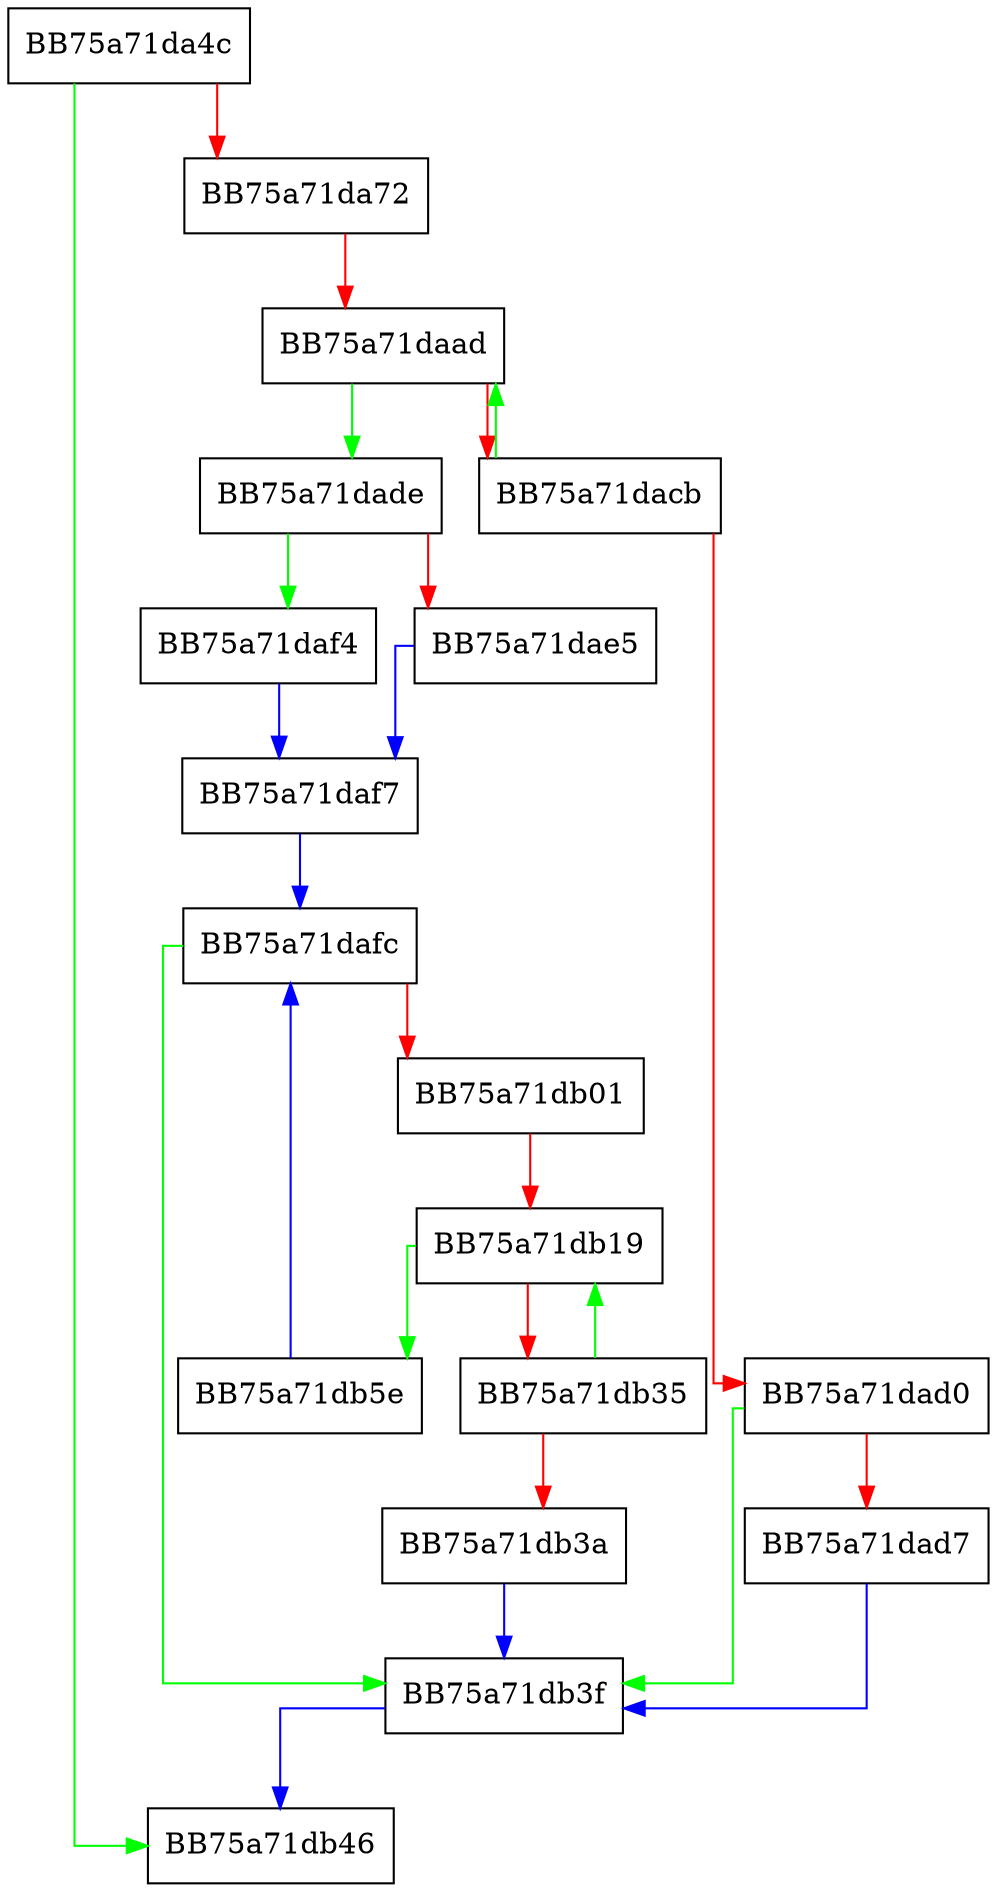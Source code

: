 digraph _Unchecked_erase {
  node [shape="box"];
  graph [splines=ortho];
  BB75a71da4c -> BB75a71db46 [color="green"];
  BB75a71da4c -> BB75a71da72 [color="red"];
  BB75a71da72 -> BB75a71daad [color="red"];
  BB75a71daad -> BB75a71dade [color="green"];
  BB75a71daad -> BB75a71dacb [color="red"];
  BB75a71dacb -> BB75a71daad [color="green"];
  BB75a71dacb -> BB75a71dad0 [color="red"];
  BB75a71dad0 -> BB75a71db3f [color="green"];
  BB75a71dad0 -> BB75a71dad7 [color="red"];
  BB75a71dad7 -> BB75a71db3f [color="blue"];
  BB75a71dade -> BB75a71daf4 [color="green"];
  BB75a71dade -> BB75a71dae5 [color="red"];
  BB75a71dae5 -> BB75a71daf7 [color="blue"];
  BB75a71daf4 -> BB75a71daf7 [color="blue"];
  BB75a71daf7 -> BB75a71dafc [color="blue"];
  BB75a71dafc -> BB75a71db3f [color="green"];
  BB75a71dafc -> BB75a71db01 [color="red"];
  BB75a71db01 -> BB75a71db19 [color="red"];
  BB75a71db19 -> BB75a71db5e [color="green"];
  BB75a71db19 -> BB75a71db35 [color="red"];
  BB75a71db35 -> BB75a71db19 [color="green"];
  BB75a71db35 -> BB75a71db3a [color="red"];
  BB75a71db3a -> BB75a71db3f [color="blue"];
  BB75a71db3f -> BB75a71db46 [color="blue"];
  BB75a71db5e -> BB75a71dafc [color="blue"];
}